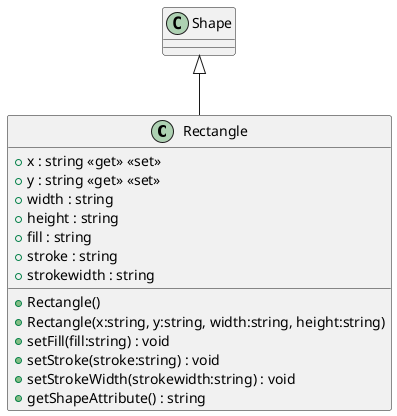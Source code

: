 @startuml
class Rectangle {
    + x : string <<get>> <<set>>
    + y : string <<get>> <<set>>
    + width : string
    + height : string
    + fill : string
    + stroke : string
    + strokewidth : string
    + Rectangle()
    + Rectangle(x:string, y:string, width:string, height:string)
    + setFill(fill:string) : void
    + setStroke(stroke:string) : void
    + setStrokeWidth(strokewidth:string) : void
    + getShapeAttribute() : string
}
Shape <|-- Rectangle
@enduml
